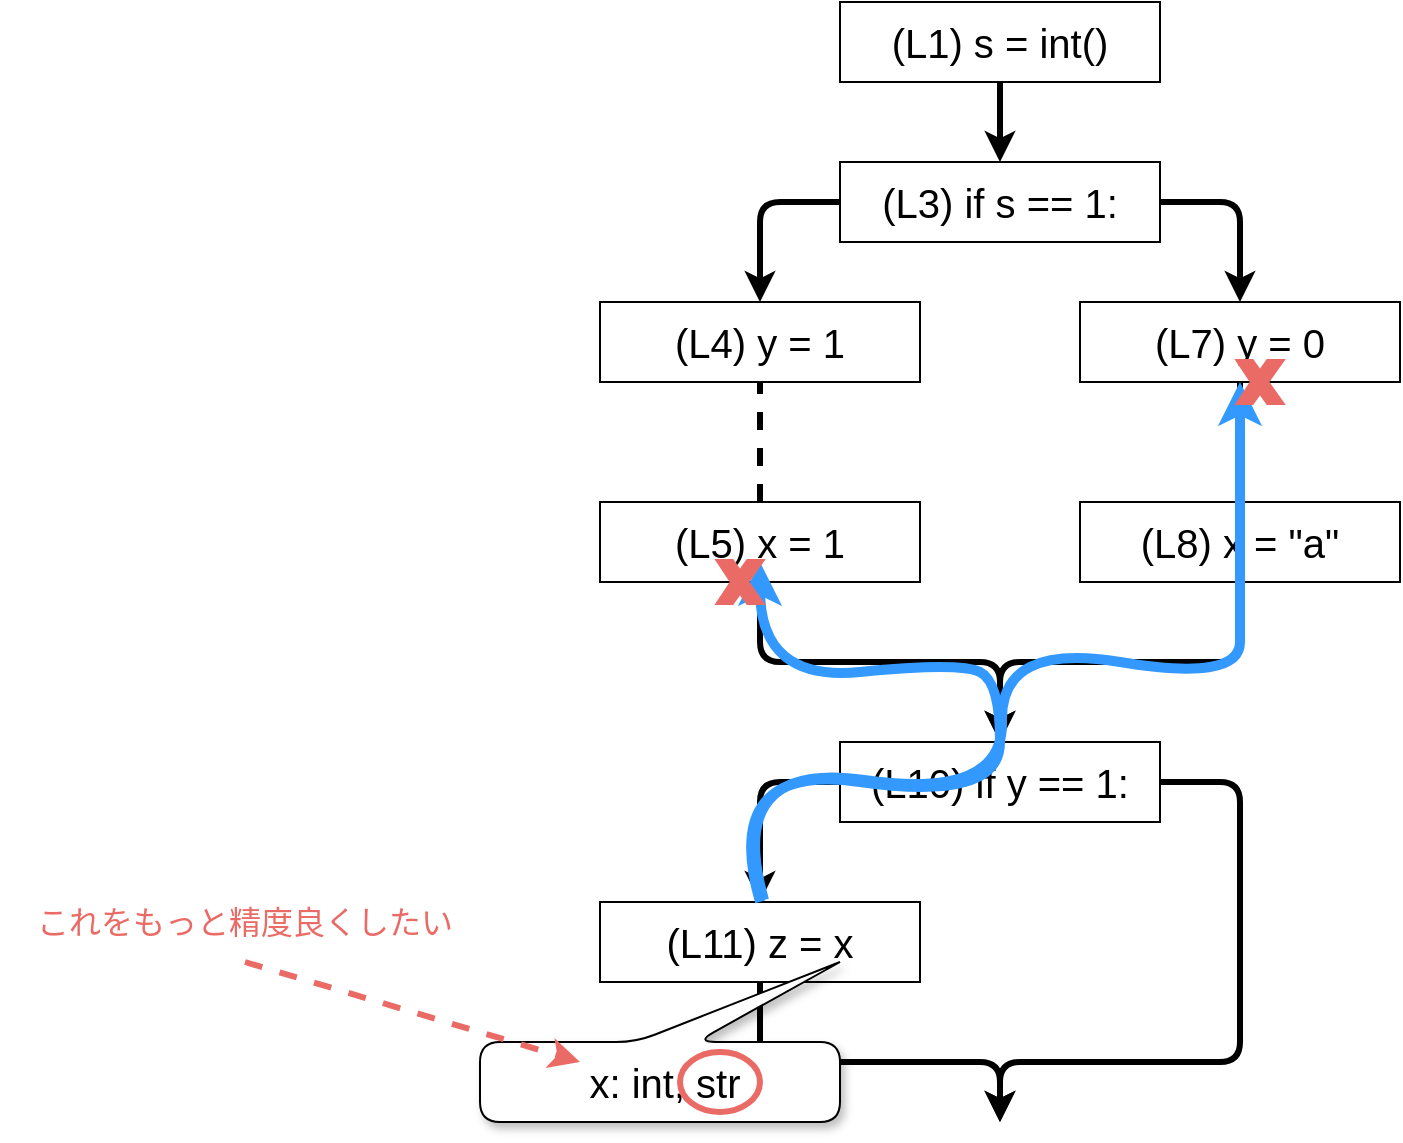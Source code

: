 <mxfile version="14.6.13" type="device"><diagram id="BvEQBdTbhBiySS4vp_g4" name="ページ1"><mxGraphModel dx="1426" dy="594" grid="1" gridSize="10" guides="1" tooltips="1" connect="1" arrows="1" fold="1" page="0" pageScale="1" pageWidth="827" pageHeight="1169" math="0" shadow="0"><root><mxCell id="0"/><mxCell id="1" parent="0"/><mxCell id="h_QsJsooJC7sI3CeNJLS-4" value="&lt;font style=&quot;font-size: 20px;&quot;&gt;(L3) if s == 1:&lt;/font&gt;" style="rounded=0;whiteSpace=wrap;html=1;fontSize=20;" parent="1" vertex="1"><mxGeometry x="200" y="160" width="160" height="40" as="geometry"/></mxCell><mxCell id="h_QsJsooJC7sI3CeNJLS-5" value="&lt;font style=&quot;font-size: 20px;&quot;&gt;(L1) s = int()&lt;/font&gt;" style="rounded=0;whiteSpace=wrap;html=1;fontSize=20;" parent="1" vertex="1"><mxGeometry x="200" y="80" width="160" height="40" as="geometry"/></mxCell><mxCell id="h_QsJsooJC7sI3CeNJLS-6" value="&lt;font style=&quot;font-size: 20px&quot;&gt;(L5) x = 1&lt;/font&gt;" style="rounded=0;whiteSpace=wrap;html=1;fontSize=20;" parent="1" vertex="1"><mxGeometry x="80" y="330" width="160" height="40" as="geometry"/></mxCell><mxCell id="h_QsJsooJC7sI3CeNJLS-7" value="&lt;font style=&quot;font-size: 20px&quot;&gt;(L8) x = &quot;a&quot;&lt;/font&gt;" style="rounded=0;whiteSpace=wrap;html=1;fontSize=20;" parent="1" vertex="1"><mxGeometry x="320" y="330" width="160" height="40" as="geometry"/></mxCell><mxCell id="h_QsJsooJC7sI3CeNJLS-8" value="&lt;font style=&quot;font-size: 20px&quot;&gt;(L10) if y == 1:&lt;/font&gt;" style="rounded=0;whiteSpace=wrap;html=1;fontSize=20;" parent="1" vertex="1"><mxGeometry x="200" y="450" width="160" height="40" as="geometry"/></mxCell><mxCell id="h_QsJsooJC7sI3CeNJLS-9" value="&lt;font style=&quot;font-size: 20px&quot;&gt;(L11) z = x&lt;/font&gt;" style="rounded=0;whiteSpace=wrap;html=1;fontSize=20;" parent="1" vertex="1"><mxGeometry x="80" y="530" width="160" height="40" as="geometry"/></mxCell><mxCell id="h_QsJsooJC7sI3CeNJLS-10" value="" style="endArrow=classic;html=1;fontSize=20;exitX=0.5;exitY=1;exitDx=0;exitDy=0;entryX=0.5;entryY=0;entryDx=0;entryDy=0;strokeWidth=3;" parent="1" source="h_QsJsooJC7sI3CeNJLS-5" target="h_QsJsooJC7sI3CeNJLS-4" edge="1"><mxGeometry width="50" height="50" relative="1" as="geometry"><mxPoint x="310" y="340" as="sourcePoint"/><mxPoint x="360" y="290" as="targetPoint"/></mxGeometry></mxCell><mxCell id="h_QsJsooJC7sI3CeNJLS-11" value="" style="endArrow=classic;html=1;fontSize=20;exitX=0;exitY=0.5;exitDx=0;exitDy=0;entryX=0.5;entryY=0;entryDx=0;entryDy=0;strokeWidth=3;" parent="1" source="h_QsJsooJC7sI3CeNJLS-4" target="rdepGYHPPOe7XZ5heS6c-2" edge="1"><mxGeometry width="50" height="50" relative="1" as="geometry"><mxPoint x="290" y="130" as="sourcePoint"/><mxPoint x="290" y="170" as="targetPoint"/><Array as="points"><mxPoint x="160" y="180"/></Array></mxGeometry></mxCell><mxCell id="h_QsJsooJC7sI3CeNJLS-12" value="" style="endArrow=classic;html=1;fontSize=20;exitX=1;exitY=0.5;exitDx=0;exitDy=0;entryX=0.5;entryY=0;entryDx=0;entryDy=0;strokeWidth=3;" parent="1" source="h_QsJsooJC7sI3CeNJLS-4" target="rdepGYHPPOe7XZ5heS6c-1" edge="1"><mxGeometry width="50" height="50" relative="1" as="geometry"><mxPoint x="210" y="190" as="sourcePoint"/><mxPoint x="170" y="250" as="targetPoint"/><Array as="points"><mxPoint x="400" y="180"/></Array></mxGeometry></mxCell><mxCell id="h_QsJsooJC7sI3CeNJLS-13" value="" style="endArrow=classic;html=1;fontSize=20;exitX=0.5;exitY=1;exitDx=0;exitDy=0;strokeWidth=3;entryX=0.5;entryY=0;entryDx=0;entryDy=0;" parent="1" source="h_QsJsooJC7sI3CeNJLS-7" target="h_QsJsooJC7sI3CeNJLS-8" edge="1"><mxGeometry width="50" height="50" relative="1" as="geometry"><mxPoint x="400" y="370" as="sourcePoint"/><mxPoint x="360" y="430" as="targetPoint"/><Array as="points"><mxPoint x="400" y="410"/><mxPoint x="280" y="410"/></Array></mxGeometry></mxCell><mxCell id="h_QsJsooJC7sI3CeNJLS-14" value="" style="endArrow=classic;html=1;fontSize=20;exitX=0.5;exitY=1;exitDx=0;exitDy=0;strokeWidth=3;entryX=0.5;entryY=0;entryDx=0;entryDy=0;" parent="1" source="h_QsJsooJC7sI3CeNJLS-6" target="h_QsJsooJC7sI3CeNJLS-8" edge="1"><mxGeometry width="50" height="50" relative="1" as="geometry"><mxPoint x="160" y="370" as="sourcePoint"/><mxPoint x="370" y="440" as="targetPoint"/><Array as="points"><mxPoint x="160" y="410"/><mxPoint x="280" y="410"/></Array></mxGeometry></mxCell><mxCell id="h_QsJsooJC7sI3CeNJLS-15" value="" style="endArrow=classic;html=1;fontSize=20;exitX=0;exitY=0.5;exitDx=0;exitDy=0;entryX=0.5;entryY=0;entryDx=0;entryDy=0;strokeWidth=3;" parent="1" source="h_QsJsooJC7sI3CeNJLS-8" target="h_QsJsooJC7sI3CeNJLS-9" edge="1"><mxGeometry width="50" height="50" relative="1" as="geometry"><mxPoint x="200" y="470" as="sourcePoint"/><mxPoint x="160" y="530" as="targetPoint"/><Array as="points"><mxPoint x="160" y="470"/></Array></mxGeometry></mxCell><mxCell id="h_QsJsooJC7sI3CeNJLS-16" value="" style="endArrow=classic;html=1;fontSize=20;exitX=1;exitY=0.5;exitDx=0;exitDy=0;strokeWidth=3;" parent="1" source="h_QsJsooJC7sI3CeNJLS-8" edge="1"><mxGeometry width="50" height="50" relative="1" as="geometry"><mxPoint x="360" y="470" as="sourcePoint"/><mxPoint x="280" y="640" as="targetPoint"/><Array as="points"><mxPoint x="400" y="470"/><mxPoint x="400" y="610"/><mxPoint x="280" y="610"/></Array></mxGeometry></mxCell><mxCell id="h_QsJsooJC7sI3CeNJLS-17" value="" style="endArrow=classic;html=1;fontSize=20;exitX=0.5;exitY=1;exitDx=0;exitDy=0;strokeWidth=3;" parent="1" source="h_QsJsooJC7sI3CeNJLS-9" edge="1"><mxGeometry width="50" height="50" relative="1" as="geometry"><mxPoint x="160" y="580" as="sourcePoint"/><mxPoint x="280" y="640" as="targetPoint"/><Array as="points"><mxPoint x="160" y="610"/><mxPoint x="280" y="610"/></Array></mxGeometry></mxCell><mxCell id="h_QsJsooJC7sI3CeNJLS-18" value="" style="shape=callout;whiteSpace=wrap;html=1;perimeter=calloutPerimeter;fontSize=20;position2=0;size=40;position=0.4;base=30;rotation=-180;rounded=1;shadow=1;sketch=0;" parent="1" vertex="1"><mxGeometry x="20" y="560" width="180" height="80" as="geometry"/></mxCell><mxCell id="h_QsJsooJC7sI3CeNJLS-21" value="x: int, str" style="text;html=1;strokeColor=none;fillColor=none;align=center;verticalAlign=middle;whiteSpace=wrap;rounded=0;fontSize=20;" parent="1" vertex="1"><mxGeometry x="70" y="610" width="85" height="20" as="geometry"/></mxCell><mxCell id="rdepGYHPPOe7XZ5heS6c-1" value="&lt;span&gt;(L7) y = 0&lt;/span&gt;" style="rounded=0;whiteSpace=wrap;html=1;fontSize=20;" vertex="1" parent="1"><mxGeometry x="320" y="230" width="160" height="40" as="geometry"/></mxCell><mxCell id="rdepGYHPPOe7XZ5heS6c-2" value="&lt;span&gt;(L4) y = 1&lt;/span&gt;" style="rounded=0;whiteSpace=wrap;html=1;fontSize=20;" vertex="1" parent="1"><mxGeometry x="80" y="230" width="160" height="40" as="geometry"/></mxCell><mxCell id="rdepGYHPPOe7XZ5heS6c-3" value="" style="endArrow=none;dashed=1;html=1;strokeWidth=3;entryX=0.5;entryY=1;entryDx=0;entryDy=0;exitX=0.5;exitY=0;exitDx=0;exitDy=0;" edge="1" parent="1" source="h_QsJsooJC7sI3CeNJLS-7" target="rdepGYHPPOe7XZ5heS6c-1"><mxGeometry width="50" height="50" relative="1" as="geometry"><mxPoint x="390" y="380" as="sourcePoint"/><mxPoint x="440" y="330" as="targetPoint"/></mxGeometry></mxCell><mxCell id="rdepGYHPPOe7XZ5heS6c-4" value="" style="endArrow=none;dashed=1;html=1;strokeWidth=3;entryX=0.5;entryY=1;entryDx=0;entryDy=0;exitX=0.5;exitY=0;exitDx=0;exitDy=0;" edge="1" parent="1" source="h_QsJsooJC7sI3CeNJLS-6" target="rdepGYHPPOe7XZ5heS6c-2"><mxGeometry width="50" height="50" relative="1" as="geometry"><mxPoint x="410" y="340" as="sourcePoint"/><mxPoint x="410" y="280" as="targetPoint"/></mxGeometry></mxCell><mxCell id="rdepGYHPPOe7XZ5heS6c-29" value="&lt;font style=&quot;font-size: 16px&quot; color=&quot;#ea6b66&quot;&gt;これをもっと精度良くしたい&lt;/font&gt;" style="text;html=1;strokeColor=none;fillColor=none;align=center;verticalAlign=middle;whiteSpace=wrap;rounded=0;" vertex="1" parent="1"><mxGeometry x="-220" y="520" width="245" height="40" as="geometry"/></mxCell><mxCell id="rdepGYHPPOe7XZ5heS6c-30" value="" style="endArrow=classic;html=1;dashed=1;strokeWidth=3;entryX=0;entryY=0;entryDx=0;entryDy=0;exitX=0.5;exitY=1;exitDx=0;exitDy=0;strokeColor=#EA6B66;" edge="1" parent="1" source="rdepGYHPPOe7XZ5heS6c-29" target="h_QsJsooJC7sI3CeNJLS-21"><mxGeometry width="50" height="50" relative="1" as="geometry"><mxPoint x="340" y="470" as="sourcePoint"/><mxPoint x="390" y="420" as="targetPoint"/></mxGeometry></mxCell><mxCell id="rdepGYHPPOe7XZ5heS6c-35" value="" style="ellipse;whiteSpace=wrap;html=1;strokeColor=#EA6B66;strokeWidth=3;fillColor=none;" vertex="1" parent="1"><mxGeometry x="120" y="605" width="40" height="30" as="geometry"/></mxCell><mxCell id="rdepGYHPPOe7XZ5heS6c-36" value="" style="curved=1;endArrow=classic;html=1;strokeWidth=5;strokeColor=#3399FF;" edge="1" parent="1"><mxGeometry width="50" height="50" relative="1" as="geometry"><mxPoint x="160" y="530" as="sourcePoint"/><mxPoint x="160" y="360" as="targetPoint"/><Array as="points"><mxPoint x="140" y="460"/><mxPoint x="280" y="480"/><mxPoint x="280" y="420"/><mxPoint x="260" y="410"/><mxPoint x="160" y="420"/></Array></mxGeometry></mxCell><mxCell id="rdepGYHPPOe7XZ5heS6c-37" value="" style="curved=1;endArrow=classic;html=1;strokeWidth=5;strokeColor=#3399FF;" edge="1" parent="1"><mxGeometry width="50" height="50" relative="1" as="geometry"><mxPoint x="162" y="529" as="sourcePoint"/><mxPoint x="400" y="270" as="targetPoint"/><Array as="points"><mxPoint x="142" y="459"/><mxPoint x="282" y="479"/><mxPoint x="280" y="400"/><mxPoint x="400" y="420"/><mxPoint x="400" y="380"/></Array></mxGeometry></mxCell><mxCell id="rdepGYHPPOe7XZ5heS6c-39" value="" style="verticalLabelPosition=bottom;verticalAlign=top;html=1;shape=mxgraph.basic.x;strokeColor=#EA6B66;strokeWidth=3;fillColor=#EA6B66;" vertex="1" parent="1"><mxGeometry x="400" y="260" width="20" height="20" as="geometry"/></mxCell><mxCell id="rdepGYHPPOe7XZ5heS6c-41" value="" style="verticalLabelPosition=bottom;verticalAlign=top;html=1;shape=mxgraph.basic.x;strokeColor=#EA6B66;strokeWidth=3;fillColor=#EA6B66;" vertex="1" parent="1"><mxGeometry x="140" y="360" width="20" height="20" as="geometry"/></mxCell></root></mxGraphModel></diagram></mxfile>